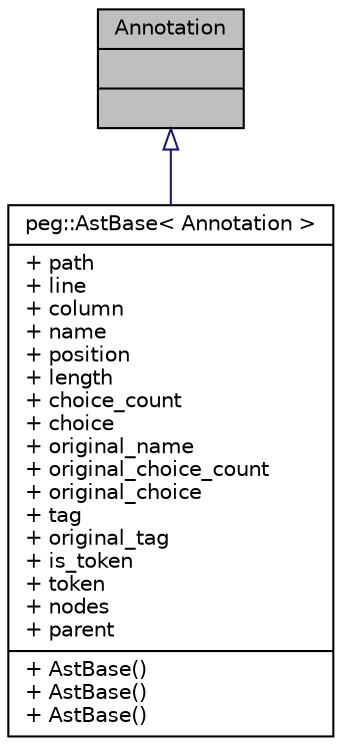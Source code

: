 digraph "Annotation"
{
 // LATEX_PDF_SIZE
  edge [fontname="Helvetica",fontsize="10",labelfontname="Helvetica",labelfontsize="10"];
  node [fontname="Helvetica",fontsize="10",shape=record];
  Node1 [label="{Annotation\n||}",height=0.2,width=0.4,color="black", fillcolor="grey75", style="filled", fontcolor="black",tooltip=" "];
  Node1 -> Node2 [dir="back",color="midnightblue",fontsize="10",style="solid",arrowtail="onormal",fontname="Helvetica"];
  Node2 [label="{peg::AstBase\< Annotation \>\n|+ path\l+ line\l+ column\l+ name\l+ position\l+ length\l+ choice_count\l+ choice\l+ original_name\l+ original_choice_count\l+ original_choice\l+ tag\l+ original_tag\l+ is_token\l+ token\l+ nodes\l+ parent\l|+ AstBase()\l+ AstBase()\l+ AstBase()\l}",height=0.2,width=0.4,color="black", fillcolor="white", style="filled",URL="$structpeg_1_1AstBase.html",tooltip=" "];
}
